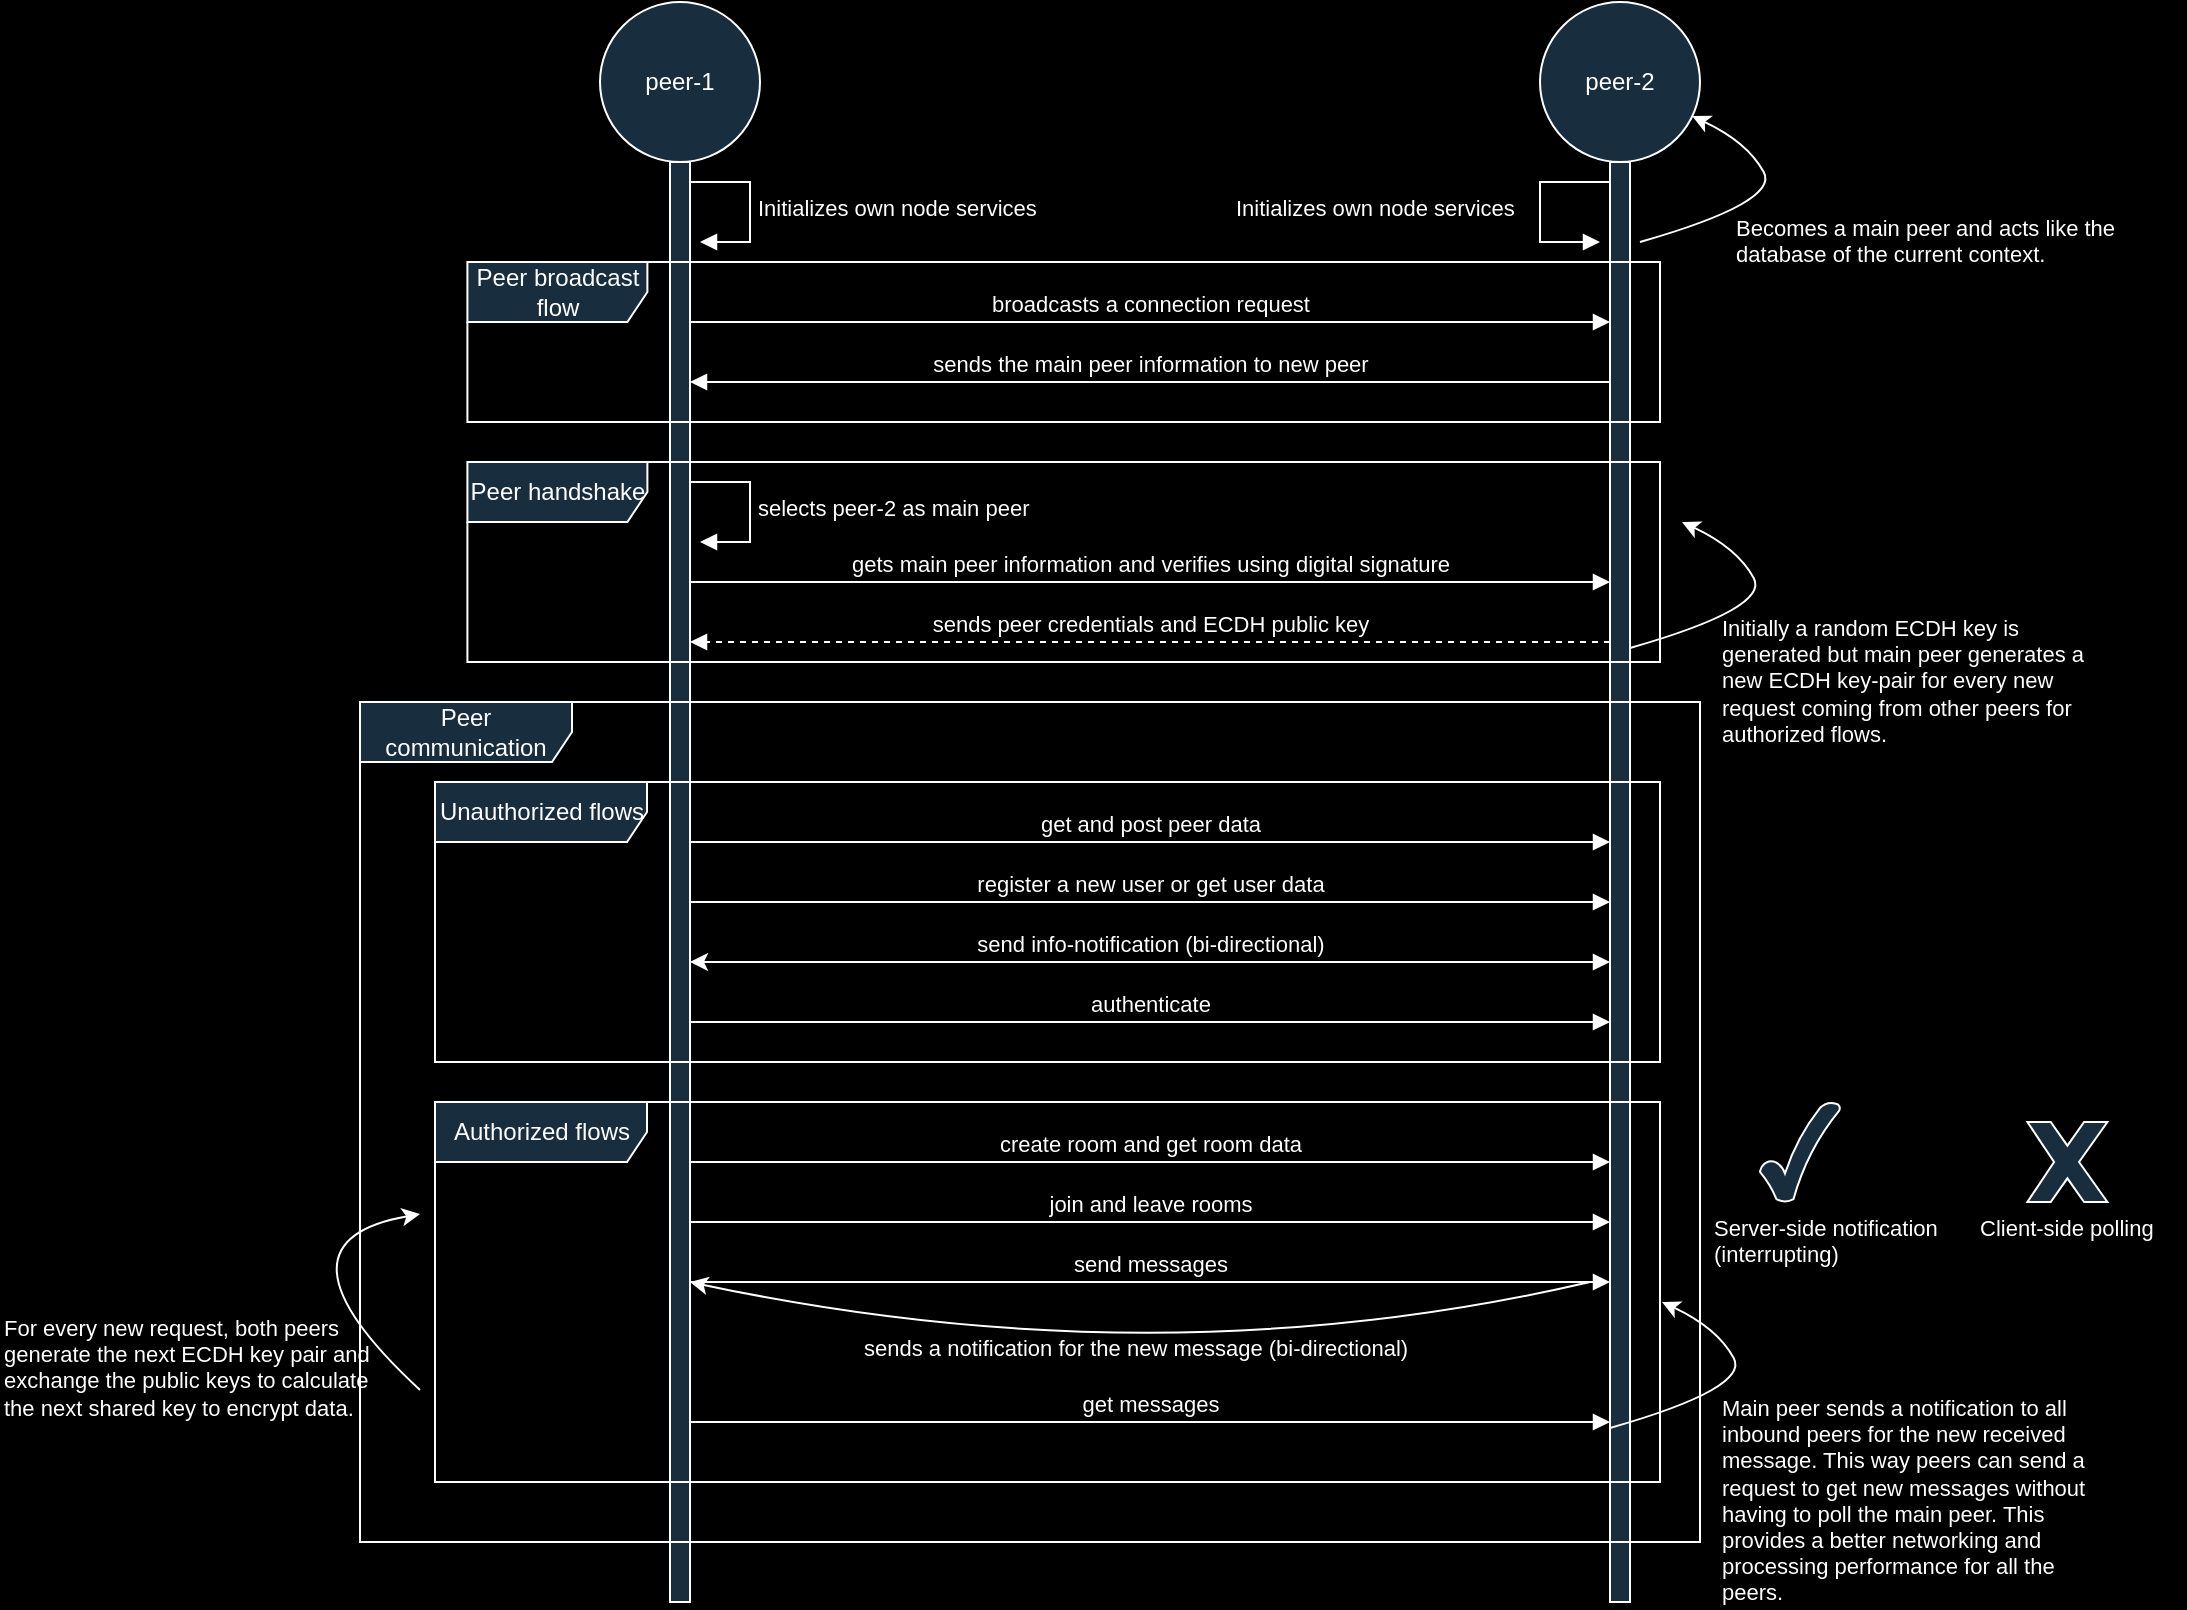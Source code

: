 <mxfile version="26.0.6">
  <diagram name="Page-1" id="S3cCJTQHOvdFIfK3MD2m">
    <mxGraphModel dx="2045" dy="648" grid="1" gridSize="10" guides="1" tooltips="1" connect="1" arrows="1" fold="1" page="1" pageScale="1" pageWidth="850" pageHeight="1100" background="#000000" math="0" shadow="0">
      <root>
        <mxCell id="0" />
        <mxCell id="1" parent="0" />
        <mxCell id="_9v8p1bVrJ-pxuOfS_iw-1" value="peer-1" style="ellipse;whiteSpace=wrap;html=1;aspect=fixed;labelBackgroundColor=none;fillColor=#182E3E;strokeColor=#FFFFFF;fontColor=#FFFFFF;" parent="1" vertex="1">
          <mxGeometry x="-90" y="890" width="80" height="80" as="geometry" />
        </mxCell>
        <mxCell id="_9v8p1bVrJ-pxuOfS_iw-2" value="peer-2" style="ellipse;whiteSpace=wrap;html=1;aspect=fixed;labelBackgroundColor=none;fillColor=#182E3E;strokeColor=#FFFFFF;fontColor=#FFFFFF;" parent="1" vertex="1">
          <mxGeometry x="380" y="890" width="80" height="80" as="geometry" />
        </mxCell>
        <mxCell id="_9v8p1bVrJ-pxuOfS_iw-3" value="broadcasts a connection request" style="html=1;verticalAlign=bottom;endArrow=block;curved=0;rounded=0;labelBackgroundColor=light-dark(#000000,#EDEDED);strokeColor=light-dark(#ffffff, #a0bcd2);fontColor=light-dark(#ffffff, #ededed);" parent="1" edge="1">
          <mxGeometry width="80" relative="1" as="geometry">
            <mxPoint x="-45" y="1050" as="sourcePoint" />
            <mxPoint x="415" y="1050" as="targetPoint" />
          </mxGeometry>
        </mxCell>
        <mxCell id="_9v8p1bVrJ-pxuOfS_iw-4" value="" style="html=1;points=[[0,0,0,0,5],[0,1,0,0,-5],[1,0,0,0,5],[1,1,0,0,-5]];perimeter=orthogonalPerimeter;outlineConnect=0;targetShapes=umlLifeline;portConstraint=eastwest;newEdgeStyle={&quot;curved&quot;:0,&quot;rounded&quot;:0};labelBackgroundColor=none;fillColor=#182E3E;strokeColor=#FFFFFF;fontColor=#FFFFFF;" parent="1" vertex="1">
          <mxGeometry x="-55" y="970" width="10" height="720" as="geometry" />
        </mxCell>
        <mxCell id="_9v8p1bVrJ-pxuOfS_iw-5" value="" style="html=1;points=[[0,0,0,0,5],[0,1,0,0,-5],[1,0,0,0,5],[1,1,0,0,-5]];perimeter=orthogonalPerimeter;outlineConnect=0;targetShapes=umlLifeline;portConstraint=eastwest;newEdgeStyle={&quot;curved&quot;:0,&quot;rounded&quot;:0};labelBackgroundColor=none;fillColor=#182E3E;strokeColor=#FFFFFF;fontColor=#FFFFFF;" parent="1" vertex="1">
          <mxGeometry x="415" y="970" width="10" height="720" as="geometry" />
        </mxCell>
        <mxCell id="_9v8p1bVrJ-pxuOfS_iw-6" value="sends the main peer information to new peer" style="html=1;verticalAlign=bottom;endArrow=block;curved=0;rounded=0;labelBackgroundColor=none;strokeColor=light-dark(#ffffff, #a0bcd2);fontColor=light-dark(#ffffff, #ededed);" parent="1" edge="1">
          <mxGeometry width="80" relative="1" as="geometry">
            <mxPoint x="415" y="1080" as="sourcePoint" />
            <mxPoint x="-45" y="1080" as="targetPoint" />
          </mxGeometry>
        </mxCell>
        <mxCell id="_9v8p1bVrJ-pxuOfS_iw-8" value="Initializes own node services" style="html=1;align=left;spacingLeft=2;endArrow=block;rounded=0;edgeStyle=orthogonalEdgeStyle;curved=0;rounded=0;labelBackgroundColor=none;strokeColor=light-dark(#ffffff, #a0bcd2);fontColor=light-dark(#ffffff, #ededed);" parent="1" edge="1">
          <mxGeometry x="0.012" relative="1" as="geometry">
            <mxPoint x="-45" y="980" as="sourcePoint" />
            <Array as="points">
              <mxPoint x="-15" y="1010" />
            </Array>
            <mxPoint x="-40" y="1010" as="targetPoint" />
            <mxPoint as="offset" />
          </mxGeometry>
        </mxCell>
        <mxCell id="_9v8p1bVrJ-pxuOfS_iw-9" value="" style="html=1;align=left;spacingLeft=2;endArrow=block;rounded=0;edgeStyle=orthogonalEdgeStyle;curved=0;rounded=0;labelBackgroundColor=none;strokeColor=light-dark(#ffffff, #a0bcd2);fontColor=default;" parent="1" edge="1">
          <mxGeometry relative="1" as="geometry">
            <mxPoint x="415" y="980" as="sourcePoint" />
            <Array as="points">
              <mxPoint x="380" y="980" />
              <mxPoint x="380" y="1010" />
            </Array>
            <mxPoint x="410" y="1010" as="targetPoint" />
          </mxGeometry>
        </mxCell>
        <mxCell id="_9v8p1bVrJ-pxuOfS_iw-10" value="Initializes own node services" style="text;whiteSpace=wrap;html=1;fontSize=11;labelBackgroundColor=none;fontColor=#FFFFFF;" parent="1" vertex="1">
          <mxGeometry x="226.14" y="980" width="164.43" height="20" as="geometry" />
        </mxCell>
        <mxCell id="_9v8p1bVrJ-pxuOfS_iw-11" value="Peer handshake " style="shape=umlFrame;whiteSpace=wrap;html=1;pointerEvents=0;width=90;height=30;labelBackgroundColor=none;fillColor=#182E3E;strokeColor=#FFFFFF;fontColor=#FFFFFF;" parent="1" vertex="1">
          <mxGeometry x="-156.3" y="1120" width="596.3" height="100" as="geometry" />
        </mxCell>
        <mxCell id="_9v8p1bVrJ-pxuOfS_iw-12" value="" style="curved=1;endArrow=classic;html=1;rounded=0;labelBackgroundColor=none;strokeColor=light-dark(#ffffff, #a0bcd2);fontColor=default;" parent="1" target="_9v8p1bVrJ-pxuOfS_iw-2" edge="1">
          <mxGeometry width="50" height="50" relative="1" as="geometry">
            <mxPoint x="430" y="1010" as="sourcePoint" />
            <mxPoint x="470" y="950" as="targetPoint" />
            <Array as="points">
              <mxPoint x="500" y="990" />
              <mxPoint x="483.7" y="960" />
            </Array>
          </mxGeometry>
        </mxCell>
        <mxCell id="_9v8p1bVrJ-pxuOfS_iw-13" value="Becomes a main peer and acts like the database of the current context." style="text;whiteSpace=wrap;html=1;fontSize=11;labelBackgroundColor=none;fontColor=#FFFFFF;" parent="1" vertex="1">
          <mxGeometry x="475.57" y="990" width="194.43" height="20" as="geometry" />
        </mxCell>
        <mxCell id="_9v8p1bVrJ-pxuOfS_iw-14" value="Peer broadcast flow" style="shape=umlFrame;whiteSpace=wrap;html=1;pointerEvents=0;width=90;height=30;labelBackgroundColor=none;fillColor=#182E3E;strokeColor=#FFFFFF;fontColor=#FFFFFF;" parent="1" vertex="1">
          <mxGeometry x="-156.3" y="1020" width="596.3" height="80" as="geometry" />
        </mxCell>
        <mxCell id="_9v8p1bVrJ-pxuOfS_iw-15" value="gets main peer information and verifies using digital signature" style="html=1;verticalAlign=bottom;endArrow=block;curved=0;rounded=0;labelBackgroundColor=none;strokeColor=light-dark(#ffffff, #a0bcd2);fontColor=light-dark(#ffffff, #ededed);" parent="1" edge="1">
          <mxGeometry width="80" relative="1" as="geometry">
            <mxPoint x="-45" y="1180" as="sourcePoint" />
            <mxPoint x="415" y="1180" as="targetPoint" />
          </mxGeometry>
        </mxCell>
        <mxCell id="_9v8p1bVrJ-pxuOfS_iw-16" value="selects peer-2 as main peer" style="html=1;align=left;spacingLeft=2;endArrow=block;rounded=0;edgeStyle=orthogonalEdgeStyle;curved=0;rounded=0;labelBackgroundColor=none;strokeColor=light-dark(#ffffff, #a0bcd2);fontColor=light-dark(#ffffff, #ededed);" parent="1" edge="1">
          <mxGeometry x="0.012" relative="1" as="geometry">
            <mxPoint x="-45" y="1130" as="sourcePoint" />
            <Array as="points">
              <mxPoint x="-15" y="1160" />
            </Array>
            <mxPoint x="-40" y="1160" as="targetPoint" />
            <mxPoint as="offset" />
          </mxGeometry>
        </mxCell>
        <mxCell id="_9v8p1bVrJ-pxuOfS_iw-17" value="sends peer credentials and ECDH public key" style="html=1;verticalAlign=bottom;endArrow=block;curved=0;rounded=0;dashed=1;labelBackgroundColor=#000000;strokeColor=light-dark(#ffffff, #a0bcd2);fontColor=light-dark(#ffffff, #ededed);" parent="1" edge="1">
          <mxGeometry width="80" relative="1" as="geometry">
            <mxPoint x="415" y="1210" as="sourcePoint" />
            <mxPoint x="-45" y="1210" as="targetPoint" />
          </mxGeometry>
        </mxCell>
        <mxCell id="_9v8p1bVrJ-pxuOfS_iw-18" value="" style="curved=1;endArrow=classic;html=1;rounded=0;labelBackgroundColor=none;strokeColor=light-dark(#ffffff, #a0bcd2);fontColor=default;" parent="1" edge="1">
          <mxGeometry width="50" height="50" relative="1" as="geometry">
            <mxPoint x="425" y="1213" as="sourcePoint" />
            <mxPoint x="451" y="1150" as="targetPoint" />
            <Array as="points">
              <mxPoint x="495" y="1193" />
              <mxPoint x="478.7" y="1163" />
            </Array>
          </mxGeometry>
        </mxCell>
        <mxCell id="_9v8p1bVrJ-pxuOfS_iw-19" value="Initially a random ECDH key is generated but main peer generates a new ECDH key-pair for every new request coming from other peers for authorized flows." style="text;whiteSpace=wrap;html=1;fontSize=11;labelBackgroundColor=none;fontColor=#FFFFFF;" parent="1" vertex="1">
          <mxGeometry x="469.27" y="1190" width="194.43" height="20" as="geometry" />
        </mxCell>
        <mxCell id="_9v8p1bVrJ-pxuOfS_iw-20" value="Peer communication " style="shape=umlFrame;whiteSpace=wrap;html=1;pointerEvents=0;width=106;height=30;labelBackgroundColor=none;fillColor=#182E3E;strokeColor=#FFFFFF;fontColor=#FFFFFF;" parent="1" vertex="1">
          <mxGeometry x="-210" y="1240" width="670" height="420" as="geometry" />
        </mxCell>
        <mxCell id="_9v8p1bVrJ-pxuOfS_iw-21" value="register a new user or get user data" style="html=1;verticalAlign=bottom;endArrow=block;curved=0;rounded=0;labelBackgroundColor=#000000;strokeColor=light-dark(#ffffff, #a0bcd2);fontColor=light-dark(#ffffff, #ededed);" parent="1" edge="1">
          <mxGeometry width="80" relative="1" as="geometry">
            <mxPoint x="-45" y="1340" as="sourcePoint" />
            <mxPoint x="415" y="1340" as="targetPoint" />
            <mxPoint as="offset" />
          </mxGeometry>
        </mxCell>
        <mxCell id="_9v8p1bVrJ-pxuOfS_iw-22" value="Unauthorized flows" style="shape=umlFrame;whiteSpace=wrap;html=1;pointerEvents=0;width=106;height=30;labelBackgroundColor=none;fillColor=#182E3E;strokeColor=#FFFFFF;fontColor=#FFFFFF;" parent="1" vertex="1">
          <mxGeometry x="-172.5" y="1280" width="612.5" height="140" as="geometry" />
        </mxCell>
        <mxCell id="_9v8p1bVrJ-pxuOfS_iw-23" value="get and post peer data" style="html=1;verticalAlign=bottom;endArrow=block;curved=0;rounded=0;labelBackgroundColor=#000000;strokeColor=light-dark(#ffffff, #a0bcd2);fontColor=light-dark(#ffffff, #ededed);" parent="1" edge="1">
          <mxGeometry width="80" relative="1" as="geometry">
            <mxPoint x="-45" y="1310" as="sourcePoint" />
            <mxPoint x="415" y="1310" as="targetPoint" />
            <mxPoint as="offset" />
          </mxGeometry>
        </mxCell>
        <mxCell id="_9v8p1bVrJ-pxuOfS_iw-24" value="authenticate" style="html=1;verticalAlign=bottom;endArrow=block;curved=0;rounded=0;labelBackgroundColor=#000000;strokeColor=light-dark(#ffffff, #a0bcd2);fontColor=light-dark(#ffffff, #ededed);" parent="1" edge="1">
          <mxGeometry width="80" relative="1" as="geometry">
            <mxPoint x="-45" y="1400" as="sourcePoint" />
            <mxPoint x="415" y="1400" as="targetPoint" />
            <mxPoint as="offset" />
          </mxGeometry>
        </mxCell>
        <mxCell id="_9v8p1bVrJ-pxuOfS_iw-25" value="send info-notification (bi-directional)" style="html=1;verticalAlign=bottom;endArrow=block;curved=0;rounded=0;startArrow=classic;startFill=1;labelBackgroundColor=#000000;strokeColor=light-dark(#ffffff, #a0bcd2);fontColor=light-dark(#ffffff, #ededed);" parent="1" edge="1">
          <mxGeometry width="80" relative="1" as="geometry">
            <mxPoint x="-45" y="1370" as="sourcePoint" />
            <mxPoint x="415" y="1370" as="targetPoint" />
            <mxPoint as="offset" />
          </mxGeometry>
        </mxCell>
        <mxCell id="_9v8p1bVrJ-pxuOfS_iw-26" value="Authorized flows" style="shape=umlFrame;whiteSpace=wrap;html=1;pointerEvents=0;width=106;height=30;labelBackgroundColor=none;fillColor=#182E3E;strokeColor=#FFFFFF;fontColor=#FFFFFF;" parent="1" vertex="1">
          <mxGeometry x="-172.5" y="1440" width="612.5" height="190" as="geometry" />
        </mxCell>
        <mxCell id="_9v8p1bVrJ-pxuOfS_iw-27" value="create room and get room data" style="html=1;verticalAlign=bottom;endArrow=block;curved=0;rounded=0;labelBackgroundColor=#000000;strokeColor=light-dark(#ffffff, #a0bcd2);fontColor=light-dark(#ffffff, #ededed);" parent="1" edge="1">
          <mxGeometry width="80" relative="1" as="geometry">
            <mxPoint x="-45" y="1470" as="sourcePoint" />
            <mxPoint x="415" y="1470" as="targetPoint" />
            <mxPoint as="offset" />
          </mxGeometry>
        </mxCell>
        <mxCell id="_9v8p1bVrJ-pxuOfS_iw-28" value="join and leave rooms" style="html=1;verticalAlign=bottom;endArrow=block;curved=0;rounded=0;labelBackgroundColor=#000000;strokeColor=light-dark(#ffffff, #a0bcd2);fontColor=light-dark(#ffffff, #ededed);" parent="1" edge="1">
          <mxGeometry width="80" relative="1" as="geometry">
            <mxPoint x="-45" y="1500" as="sourcePoint" />
            <mxPoint x="415" y="1500" as="targetPoint" />
            <mxPoint as="offset" />
          </mxGeometry>
        </mxCell>
        <mxCell id="_9v8p1bVrJ-pxuOfS_iw-29" value="send messages" style="html=1;verticalAlign=bottom;endArrow=block;curved=0;rounded=0;labelBackgroundColor=#000000;strokeColor=light-dark(#ffffff, #a0bcd2);fontColor=light-dark(#ffffff, #ededed);" parent="1" edge="1">
          <mxGeometry width="80" relative="1" as="geometry">
            <mxPoint x="-45" y="1530" as="sourcePoint" />
            <mxPoint x="415" y="1530" as="targetPoint" />
            <mxPoint as="offset" />
          </mxGeometry>
        </mxCell>
        <mxCell id="_9v8p1bVrJ-pxuOfS_iw-30" value="" style="curved=1;endArrow=classic;html=1;rounded=0;labelBackgroundColor=none;strokeColor=light-dark(#ffffff, #a0bcd2);fontColor=light-dark(#ffffff, #ededed);" parent="1" edge="1">
          <mxGeometry width="50" height="50" relative="1" as="geometry">
            <mxPoint x="405" y="1530" as="sourcePoint" />
            <mxPoint x="-45" y="1530" as="targetPoint" />
            <Array as="points">
              <mxPoint x="190" y="1580" />
            </Array>
          </mxGeometry>
        </mxCell>
        <mxCell id="_9v8p1bVrJ-pxuOfS_iw-31" value="sends a notification for the new message (bi-directional)" style="text;whiteSpace=wrap;html=1;fontSize=11;labelBackgroundColor=#000000;fontColor=#FFFFFF;" parent="1" vertex="1">
          <mxGeometry x="40" y="1550" width="300" height="20" as="geometry" />
        </mxCell>
        <mxCell id="_9v8p1bVrJ-pxuOfS_iw-32" value="get messages" style="html=1;verticalAlign=bottom;endArrow=block;curved=0;rounded=0;labelBackgroundColor=#000000;strokeColor=light-dark(#ffffff, #a0bcd2);fontColor=light-dark(#ffffff, #ededed);" parent="1" edge="1">
          <mxGeometry width="80" relative="1" as="geometry">
            <mxPoint x="-45" y="1600" as="sourcePoint" />
            <mxPoint x="415" y="1600" as="targetPoint" />
            <mxPoint as="offset" />
          </mxGeometry>
        </mxCell>
        <mxCell id="_9v8p1bVrJ-pxuOfS_iw-33" value="" style="curved=1;endArrow=classic;html=1;rounded=0;labelBackgroundColor=none;strokeColor=light-dark(#ffffff, #a0bcd2);fontColor=default;" parent="1" edge="1">
          <mxGeometry width="50" height="50" relative="1" as="geometry">
            <mxPoint x="415" y="1603" as="sourcePoint" />
            <mxPoint x="441" y="1540" as="targetPoint" />
            <Array as="points">
              <mxPoint x="485" y="1583" />
              <mxPoint x="468.7" y="1553" />
            </Array>
          </mxGeometry>
        </mxCell>
        <mxCell id="_9v8p1bVrJ-pxuOfS_iw-34" value="Main peer sends a notification to all inbound peers for the new received message. This way peers can send a request to get new messages without having to poll the main peer. This provides a better networking and processing performance for all the peers. " style="text;whiteSpace=wrap;html=1;fontSize=11;labelBackgroundColor=none;fontColor=#FFFFFF;" parent="1" vertex="1">
          <mxGeometry x="469.27" y="1580" width="194.43" height="110" as="geometry" />
        </mxCell>
        <mxCell id="_9v8p1bVrJ-pxuOfS_iw-35" value="" style="verticalLabelPosition=bottom;verticalAlign=top;html=1;shape=mxgraph.basic.tick;fillColor=#182E3E;strokeColor=#FFFFFF;labelBackgroundColor=none;fontColor=#FFFFFF;" parent="1" vertex="1">
          <mxGeometry x="490" y="1440" width="40" height="50" as="geometry" />
        </mxCell>
        <mxCell id="_9v8p1bVrJ-pxuOfS_iw-36" value="" style="verticalLabelPosition=bottom;verticalAlign=top;html=1;shape=mxgraph.basic.x;fillColor=#182E3E;strokeColor=#FFFFFF;labelBackgroundColor=none;fontColor=#FFFFFF;" parent="1" vertex="1">
          <mxGeometry x="623.7" y="1450" width="40" height="40" as="geometry" />
        </mxCell>
        <mxCell id="_9v8p1bVrJ-pxuOfS_iw-37" value="Server-side notification (interrupting)" style="text;whiteSpace=wrap;html=1;fontSize=11;labelBackgroundColor=none;fontColor=#FFFFFF;" parent="1" vertex="1">
          <mxGeometry x="465" y="1490" width="125" height="20" as="geometry" />
        </mxCell>
        <mxCell id="_9v8p1bVrJ-pxuOfS_iw-38" value="Client-side polling" style="text;whiteSpace=wrap;html=1;fontSize=11;labelBackgroundColor=none;fontColor=#FFFFFF;" parent="1" vertex="1">
          <mxGeometry x="597.5" y="1490" width="105" height="20" as="geometry" />
        </mxCell>
        <mxCell id="_9v8p1bVrJ-pxuOfS_iw-39" value="" style="curved=1;endArrow=classic;html=1;rounded=0;labelBackgroundColor=none;strokeColor=light-dark(#ffffff, #a0bcd2);fontColor=default;" parent="1" edge="1">
          <mxGeometry width="50" height="50" relative="1" as="geometry">
            <mxPoint x="-180" y="1584" as="sourcePoint" />
            <mxPoint x="-180" y="1496" as="targetPoint" />
            <Array as="points">
              <mxPoint x="-260" y="1510" />
            </Array>
          </mxGeometry>
        </mxCell>
        <mxCell id="_9v8p1bVrJ-pxuOfS_iw-40" value="For every new request, both peers generate the next ECDH key pair and exchange the public keys to calculate the next shared key to encrypt data." style="text;whiteSpace=wrap;html=1;fontSize=11;labelBackgroundColor=none;fontColor=#FFFFFF;" parent="1" vertex="1">
          <mxGeometry x="-390.0" y="1540" width="194.43" height="20" as="geometry" />
        </mxCell>
      </root>
    </mxGraphModel>
  </diagram>
</mxfile>
